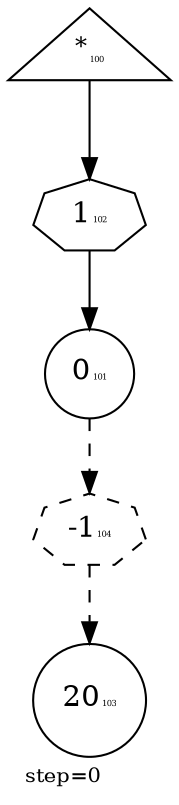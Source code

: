 digraph {
  graph  [labelloc=bottom,labeljust=left,fontsize="10",label="step=0"];
  "100" [shape=triangle,peripheries="1",label=<<SUP>*</SUP><FONT POINT-SIZE='4'>100</FONT>>,labelfontcolor=black,color=black];
  "101" [shape=circle,peripheries="1",label=<0<FONT POINT-SIZE='4'>101</FONT>>,labelfontcolor=black,color=black];
  "103" [shape=circle,peripheries="1",label=<20<FONT POINT-SIZE='4'>103</FONT>>,labelfontcolor=Black,color=black];
  "102" [label=<1<FONT POINT-SIZE='4'>102</FONT>>,peripheries="1",color=black,shape=septagon];
  "100" -> "102" [color=black];
  "102" -> "101" [color=black];
  "104" [label=<-1<FONT POINT-SIZE='4'>104</FONT>>,peripheries="1",color=black,style=dashed,shape=septagon];
  "101" -> "104" [style=dashed,color=black];
  "104" -> "103" [style=dashed,color=black];
}